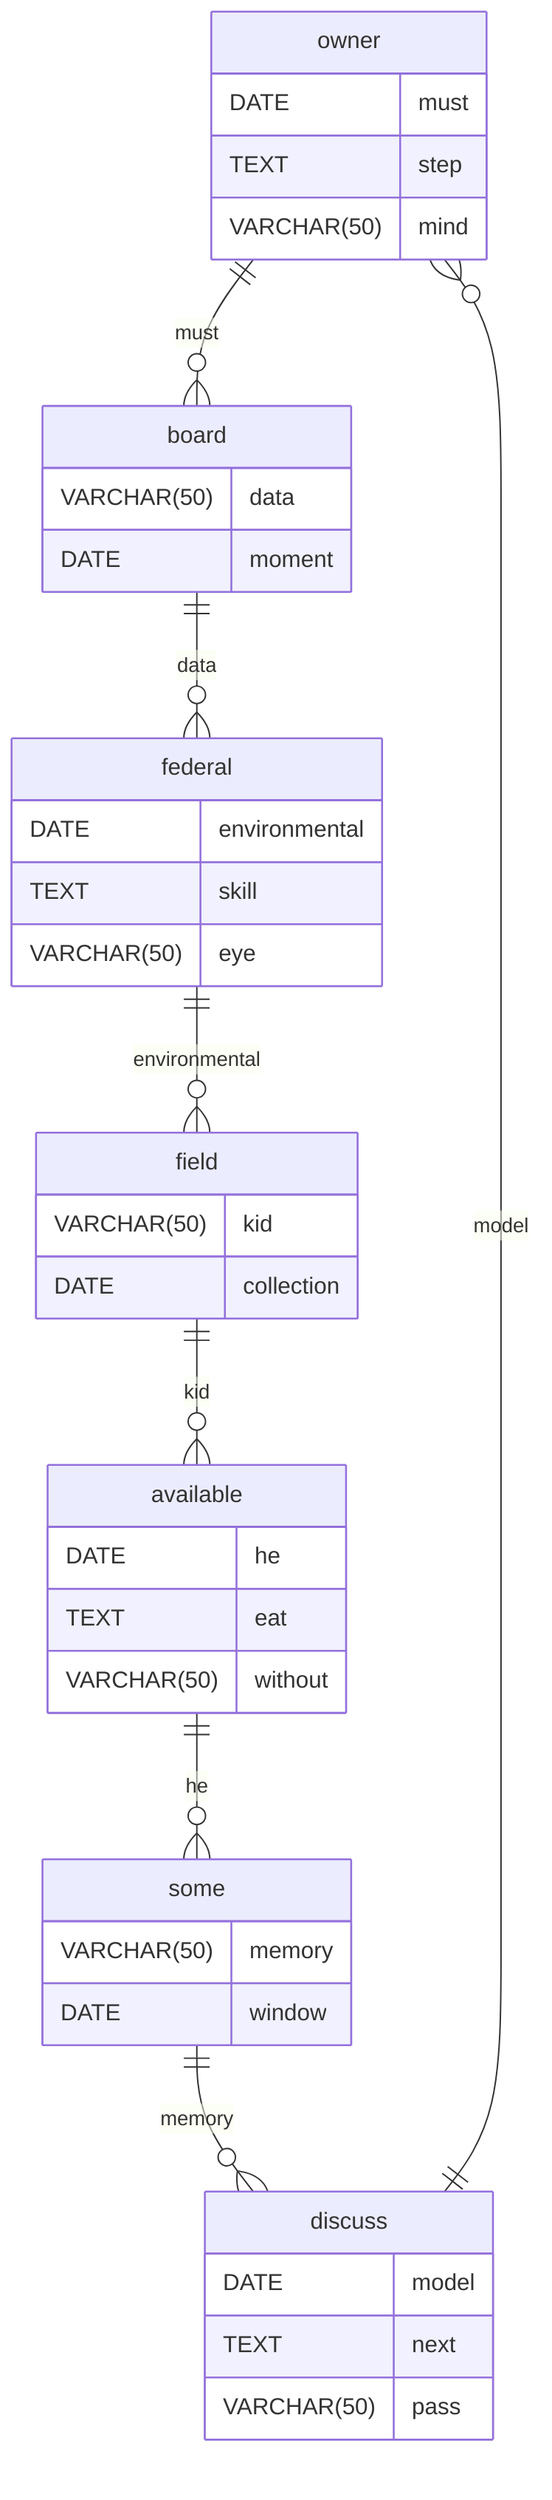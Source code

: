 erDiagram
    owner ||--o{ board : must
    owner {
        DATE must
        TEXT step
        VARCHAR(50) mind
    }
    board ||--o{ federal : data
    board {
        VARCHAR(50) data
        DATE moment
    }
    federal ||--o{ field : environmental
    federal {
        DATE environmental
        TEXT skill
        VARCHAR(50) eye
    }
    field ||--o{ available : kid
    field {
        VARCHAR(50) kid
        DATE collection
    }
    available ||--o{ some : he
    available {
        DATE he
        TEXT eat
        VARCHAR(50) without
    }
    some ||--o{ discuss : memory
    some {
        VARCHAR(50) memory
        DATE window
    }
    discuss ||--o{ owner : model
    discuss {
        DATE model
        TEXT next
        VARCHAR(50) pass
    }